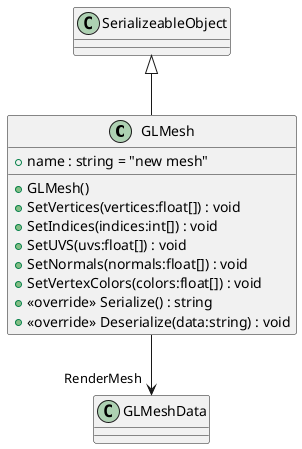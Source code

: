 @startuml
class GLMesh {
    + name : string = "new mesh"
    + GLMesh()
    + SetVertices(vertices:float[]) : void
    + SetIndices(indices:int[]) : void
    + SetUVS(uvs:float[]) : void
    + SetNormals(normals:float[]) : void
    + SetVertexColors(colors:float[]) : void
    + <<override>> Serialize() : string
    + <<override>> Deserialize(data:string) : void
}
SerializeableObject <|-- GLMesh
GLMesh --> "RenderMesh" GLMeshData
@enduml
